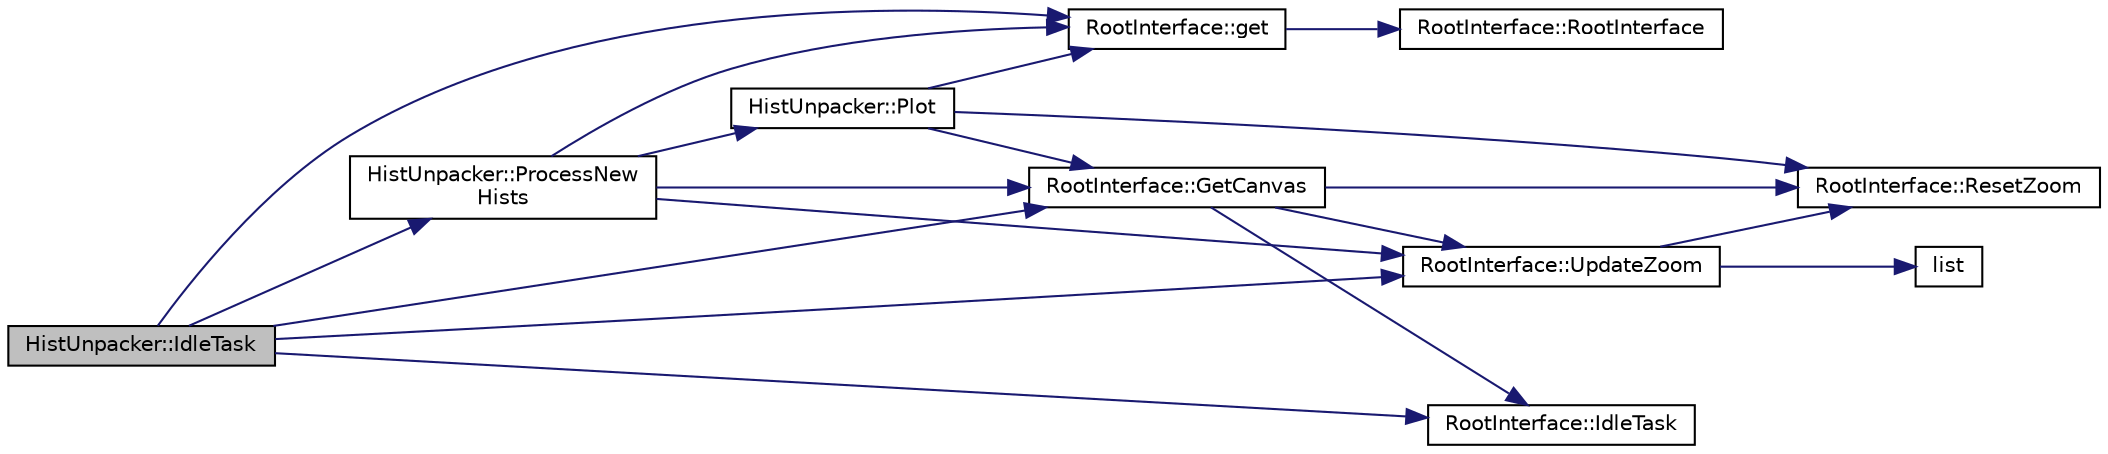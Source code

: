 digraph "HistUnpacker::IdleTask"
{
  edge [fontname="Helvetica",fontsize="10",labelfontname="Helvetica",labelfontsize="10"];
  node [fontname="Helvetica",fontsize="10",shape=record];
  rankdir="LR";
  Node1 [label="HistUnpacker::IdleTask",height=0.2,width=0.4,color="black", fillcolor="grey75", style="filled", fontcolor="black"];
  Node1 -> Node2 [color="midnightblue",fontsize="10",style="solid",fontname="Helvetica"];
  Node2 [label="HistUnpacker::ProcessNew\lHists",height=0.2,width=0.4,color="black", fillcolor="white", style="filled",URL="$d0/d4f/class_hist_unpacker.html#aecf07820d3ab4ae05d09cb67f4bd3a80",tooltip="Initialize and plot newly requested plots. "];
  Node2 -> Node3 [color="midnightblue",fontsize="10",style="solid",fontname="Helvetica"];
  Node3 [label="HistUnpacker::Plot",height=0.2,width=0.4,color="black", fillcolor="white", style="filled",URL="$d0/d4f/class_hist_unpacker.html#a5a696bf43db69b95ef82c79119c3edcf",tooltip="Plot the histogram corresponding to the provided key. "];
  Node3 -> Node4 [color="midnightblue",fontsize="10",style="solid",fontname="Helvetica"];
  Node4 [label="RootInterface::get",height=0.2,width=0.4,color="black", fillcolor="white", style="filled",URL="$d8/da5/class_root_interface.html#ad369e92a08888d5f34b27a029bd9cdd4"];
  Node4 -> Node5 [color="midnightblue",fontsize="10",style="solid",fontname="Helvetica"];
  Node5 [label="RootInterface::RootInterface",height=0.2,width=0.4,color="black", fillcolor="white", style="filled",URL="$d8/da5/class_root_interface.html#a0a3fafffd865dcd011ee5dcc95600c26"];
  Node3 -> Node6 [color="midnightblue",fontsize="10",style="solid",fontname="Helvetica"];
  Node6 [label="RootInterface::ResetZoom",height=0.2,width=0.4,color="black", fillcolor="white", style="filled",URL="$d8/da5/class_root_interface.html#a7d7a082954d93789c99e93bb29dc6dcb"];
  Node3 -> Node7 [color="midnightblue",fontsize="10",style="solid",fontname="Helvetica"];
  Node7 [label="RootInterface::GetCanvas",height=0.2,width=0.4,color="black", fillcolor="white", style="filled",URL="$d8/da5/class_root_interface.html#ab29db8e2b6a0fdae2e6fb5ce3ca74555"];
  Node7 -> Node8 [color="midnightblue",fontsize="10",style="solid",fontname="Helvetica"];
  Node8 [label="RootInterface::IdleTask",height=0.2,width=0.4,color="black", fillcolor="white", style="filled",URL="$d8/da5/class_root_interface.html#a44bce7d73b4f1505e0750da0681ef67c"];
  Node7 -> Node9 [color="midnightblue",fontsize="10",style="solid",fontname="Helvetica"];
  Node9 [label="RootInterface::UpdateZoom",height=0.2,width=0.4,color="black", fillcolor="white", style="filled",URL="$d8/da5/class_root_interface.html#abfbf3ab2a2b3dec89614030175198c36"];
  Node9 -> Node6 [color="midnightblue",fontsize="10",style="solid",fontname="Helvetica"];
  Node9 -> Node10 [color="midnightblue",fontsize="10",style="solid",fontname="Helvetica"];
  Node10 [label="list",height=0.2,width=0.4,color="black", fillcolor="white", style="filled",URL="$dc/d06/_analysis_2_resources_2source_2_c_make_lists_8txt.html#a92407aa83aceb7e781743373bcb8035a"];
  Node7 -> Node6 [color="midnightblue",fontsize="10",style="solid",fontname="Helvetica"];
  Node2 -> Node4 [color="midnightblue",fontsize="10",style="solid",fontname="Helvetica"];
  Node2 -> Node9 [color="midnightblue",fontsize="10",style="solid",fontname="Helvetica"];
  Node2 -> Node7 [color="midnightblue",fontsize="10",style="solid",fontname="Helvetica"];
  Node1 -> Node4 [color="midnightblue",fontsize="10",style="solid",fontname="Helvetica"];
  Node1 -> Node9 [color="midnightblue",fontsize="10",style="solid",fontname="Helvetica"];
  Node1 -> Node7 [color="midnightblue",fontsize="10",style="solid",fontname="Helvetica"];
  Node1 -> Node8 [color="midnightblue",fontsize="10",style="solid",fontname="Helvetica"];
}

